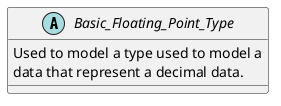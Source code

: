 @startuml

abstract class Basic_Floating_Point_Type
{
  Used to model a type used to model a
  data that represent a decimal data.
}

@enduml